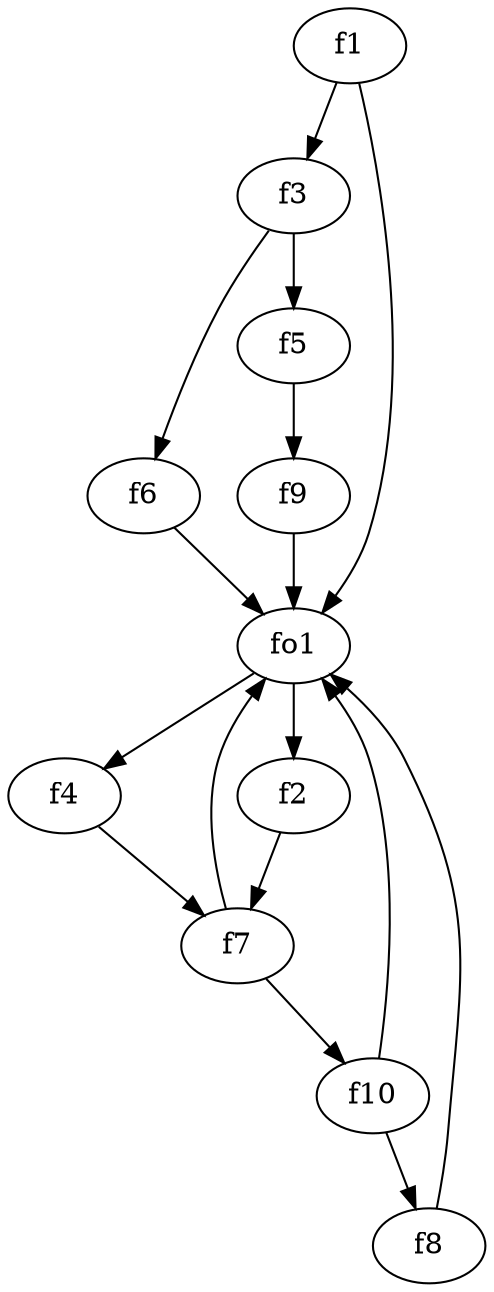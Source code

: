 strict digraph  {
f1;
f2;
f3;
f4;
f5;
f6;
f7;
f8;
f9;
f10;
fo1;
f1 -> fo1  [weight=2];
f1 -> f3  [weight=2];
f2 -> f7  [weight=2];
f3 -> f6  [weight=2];
f3 -> f5  [weight=2];
f4 -> f7  [weight=2];
f5 -> f9  [weight=2];
f6 -> fo1  [weight=2];
f7 -> f10  [weight=2];
f7 -> fo1  [weight=2];
f8 -> fo1  [weight=2];
f9 -> fo1  [weight=2];
f10 -> fo1  [weight=2];
f10 -> f8  [weight=2];
fo1 -> f4  [weight=2];
fo1 -> f2  [weight=2];
}

